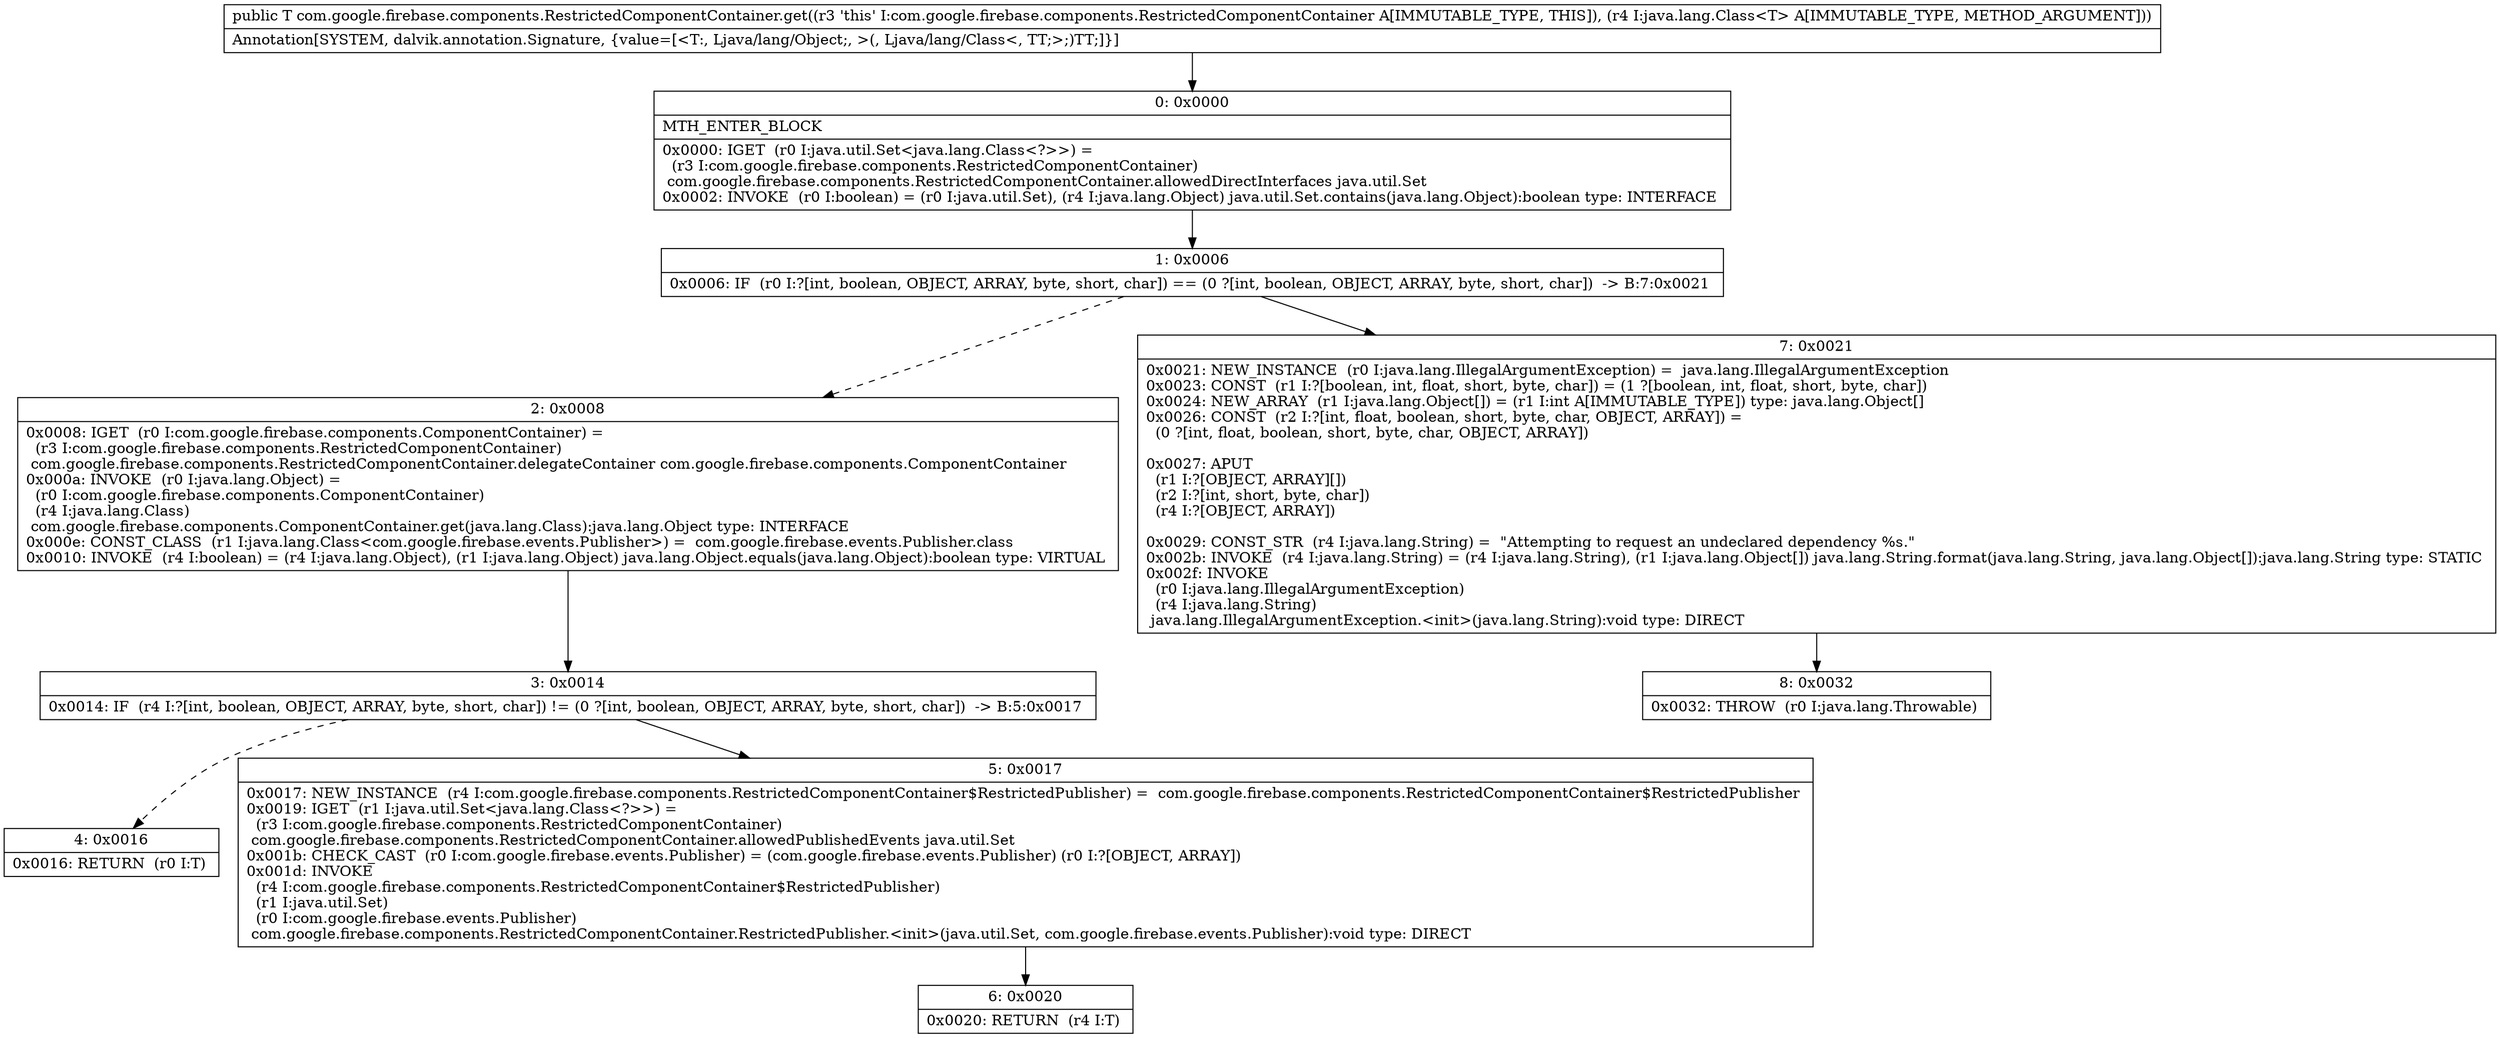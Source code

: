 digraph "CFG forcom.google.firebase.components.RestrictedComponentContainer.get(Ljava\/lang\/Class;)Ljava\/lang\/Object;" {
Node_0 [shape=record,label="{0\:\ 0x0000|MTH_ENTER_BLOCK\l|0x0000: IGET  (r0 I:java.util.Set\<java.lang.Class\<?\>\>) = \l  (r3 I:com.google.firebase.components.RestrictedComponentContainer)\l com.google.firebase.components.RestrictedComponentContainer.allowedDirectInterfaces java.util.Set \l0x0002: INVOKE  (r0 I:boolean) = (r0 I:java.util.Set), (r4 I:java.lang.Object) java.util.Set.contains(java.lang.Object):boolean type: INTERFACE \l}"];
Node_1 [shape=record,label="{1\:\ 0x0006|0x0006: IF  (r0 I:?[int, boolean, OBJECT, ARRAY, byte, short, char]) == (0 ?[int, boolean, OBJECT, ARRAY, byte, short, char])  \-\> B:7:0x0021 \l}"];
Node_2 [shape=record,label="{2\:\ 0x0008|0x0008: IGET  (r0 I:com.google.firebase.components.ComponentContainer) = \l  (r3 I:com.google.firebase.components.RestrictedComponentContainer)\l com.google.firebase.components.RestrictedComponentContainer.delegateContainer com.google.firebase.components.ComponentContainer \l0x000a: INVOKE  (r0 I:java.lang.Object) = \l  (r0 I:com.google.firebase.components.ComponentContainer)\l  (r4 I:java.lang.Class)\l com.google.firebase.components.ComponentContainer.get(java.lang.Class):java.lang.Object type: INTERFACE \l0x000e: CONST_CLASS  (r1 I:java.lang.Class\<com.google.firebase.events.Publisher\>) =  com.google.firebase.events.Publisher.class \l0x0010: INVOKE  (r4 I:boolean) = (r4 I:java.lang.Object), (r1 I:java.lang.Object) java.lang.Object.equals(java.lang.Object):boolean type: VIRTUAL \l}"];
Node_3 [shape=record,label="{3\:\ 0x0014|0x0014: IF  (r4 I:?[int, boolean, OBJECT, ARRAY, byte, short, char]) != (0 ?[int, boolean, OBJECT, ARRAY, byte, short, char])  \-\> B:5:0x0017 \l}"];
Node_4 [shape=record,label="{4\:\ 0x0016|0x0016: RETURN  (r0 I:T) \l}"];
Node_5 [shape=record,label="{5\:\ 0x0017|0x0017: NEW_INSTANCE  (r4 I:com.google.firebase.components.RestrictedComponentContainer$RestrictedPublisher) =  com.google.firebase.components.RestrictedComponentContainer$RestrictedPublisher \l0x0019: IGET  (r1 I:java.util.Set\<java.lang.Class\<?\>\>) = \l  (r3 I:com.google.firebase.components.RestrictedComponentContainer)\l com.google.firebase.components.RestrictedComponentContainer.allowedPublishedEvents java.util.Set \l0x001b: CHECK_CAST  (r0 I:com.google.firebase.events.Publisher) = (com.google.firebase.events.Publisher) (r0 I:?[OBJECT, ARRAY]) \l0x001d: INVOKE  \l  (r4 I:com.google.firebase.components.RestrictedComponentContainer$RestrictedPublisher)\l  (r1 I:java.util.Set)\l  (r0 I:com.google.firebase.events.Publisher)\l com.google.firebase.components.RestrictedComponentContainer.RestrictedPublisher.\<init\>(java.util.Set, com.google.firebase.events.Publisher):void type: DIRECT \l}"];
Node_6 [shape=record,label="{6\:\ 0x0020|0x0020: RETURN  (r4 I:T) \l}"];
Node_7 [shape=record,label="{7\:\ 0x0021|0x0021: NEW_INSTANCE  (r0 I:java.lang.IllegalArgumentException) =  java.lang.IllegalArgumentException \l0x0023: CONST  (r1 I:?[boolean, int, float, short, byte, char]) = (1 ?[boolean, int, float, short, byte, char]) \l0x0024: NEW_ARRAY  (r1 I:java.lang.Object[]) = (r1 I:int A[IMMUTABLE_TYPE]) type: java.lang.Object[] \l0x0026: CONST  (r2 I:?[int, float, boolean, short, byte, char, OBJECT, ARRAY]) = \l  (0 ?[int, float, boolean, short, byte, char, OBJECT, ARRAY])\l \l0x0027: APUT  \l  (r1 I:?[OBJECT, ARRAY][])\l  (r2 I:?[int, short, byte, char])\l  (r4 I:?[OBJECT, ARRAY])\l \l0x0029: CONST_STR  (r4 I:java.lang.String) =  \"Attempting to request an undeclared dependency %s.\" \l0x002b: INVOKE  (r4 I:java.lang.String) = (r4 I:java.lang.String), (r1 I:java.lang.Object[]) java.lang.String.format(java.lang.String, java.lang.Object[]):java.lang.String type: STATIC \l0x002f: INVOKE  \l  (r0 I:java.lang.IllegalArgumentException)\l  (r4 I:java.lang.String)\l java.lang.IllegalArgumentException.\<init\>(java.lang.String):void type: DIRECT \l}"];
Node_8 [shape=record,label="{8\:\ 0x0032|0x0032: THROW  (r0 I:java.lang.Throwable) \l}"];
MethodNode[shape=record,label="{public T com.google.firebase.components.RestrictedComponentContainer.get((r3 'this' I:com.google.firebase.components.RestrictedComponentContainer A[IMMUTABLE_TYPE, THIS]), (r4 I:java.lang.Class\<T\> A[IMMUTABLE_TYPE, METHOD_ARGUMENT]))  | Annotation[SYSTEM, dalvik.annotation.Signature, \{value=[\<T:, Ljava\/lang\/Object;, \>(, Ljava\/lang\/Class\<, TT;\>;)TT;]\}]\l}"];
MethodNode -> Node_0;
Node_0 -> Node_1;
Node_1 -> Node_2[style=dashed];
Node_1 -> Node_7;
Node_2 -> Node_3;
Node_3 -> Node_4[style=dashed];
Node_3 -> Node_5;
Node_5 -> Node_6;
Node_7 -> Node_8;
}

